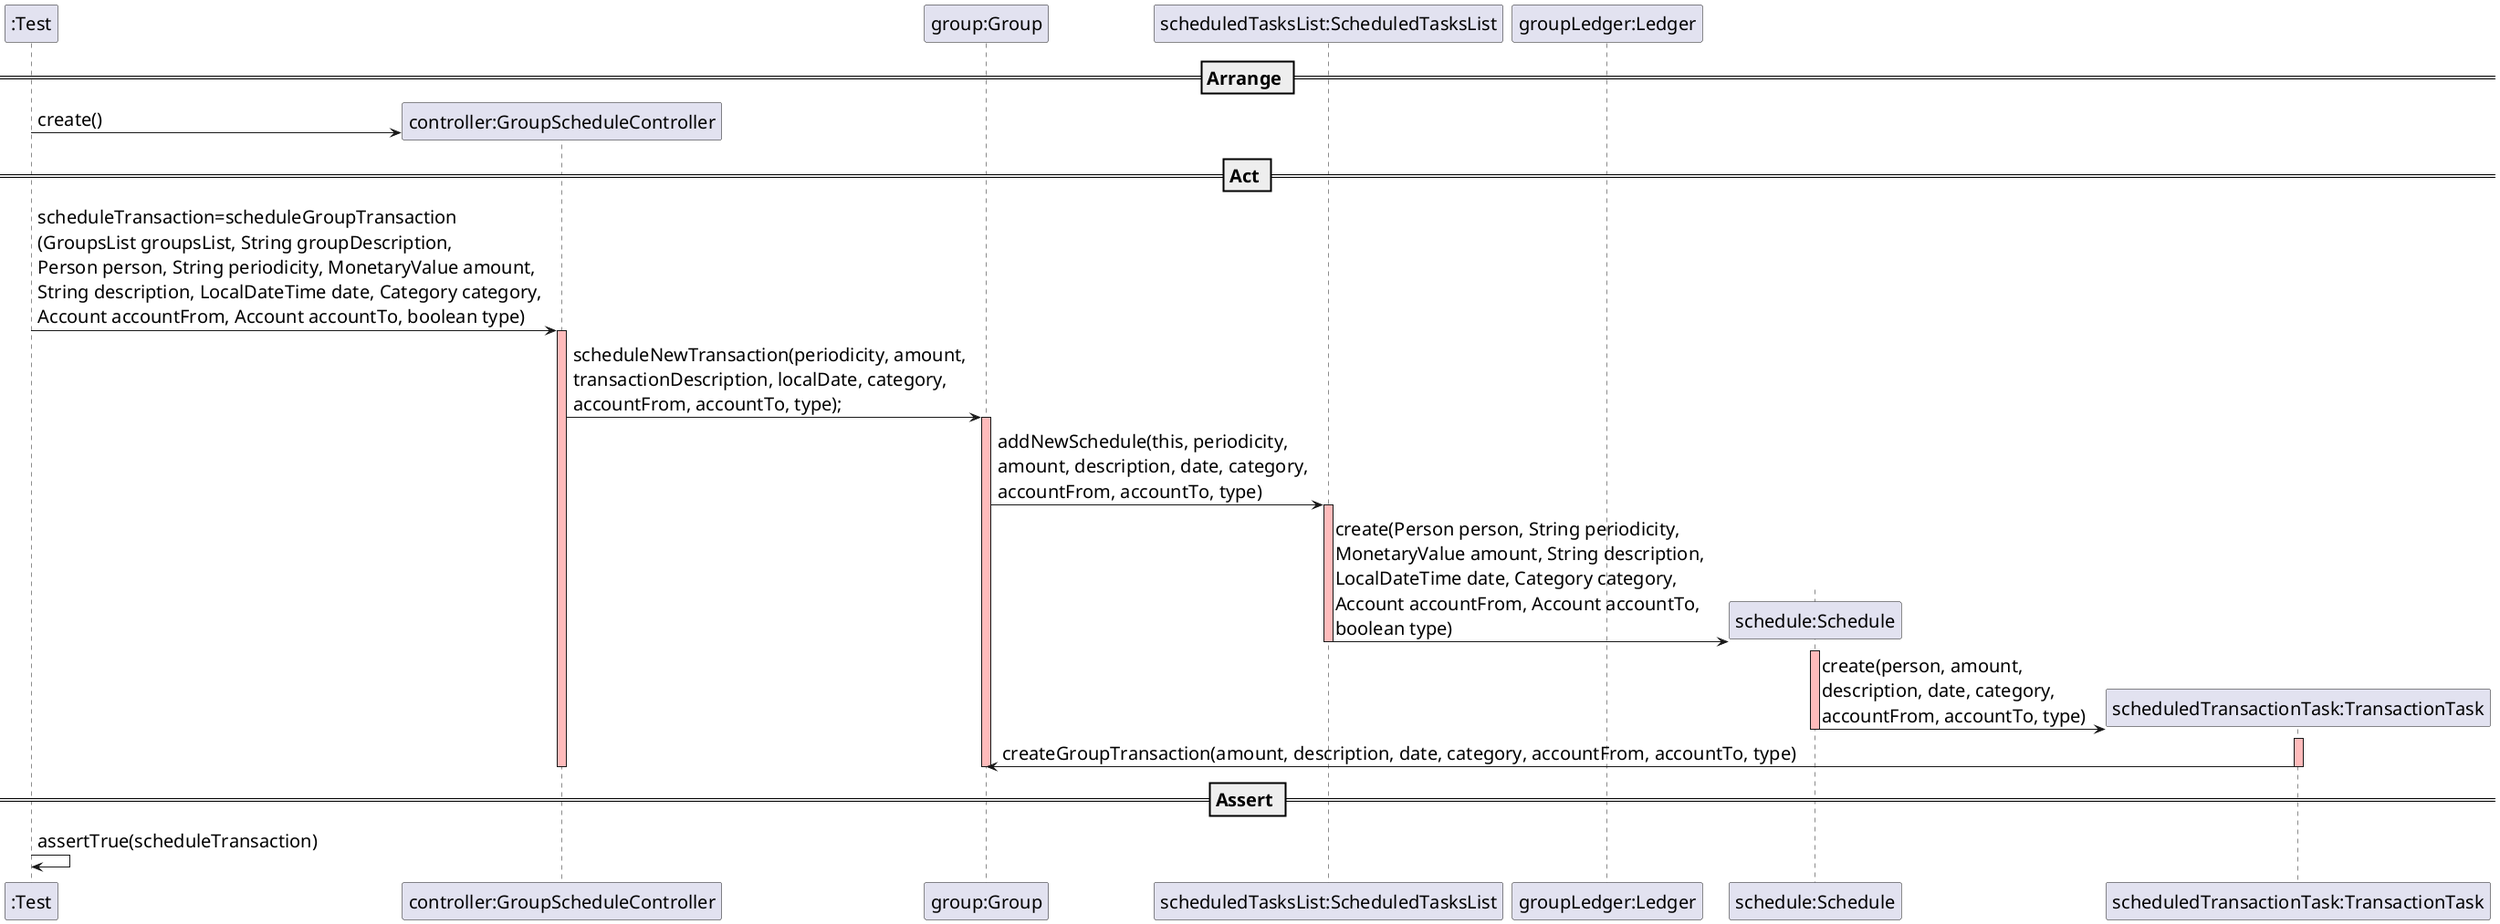 @startuml
skinparam DefaultFontSize 20
participant ":Test"

== Arrange ==

create "controller:GroupScheduleController"
":Test" -> "controller:GroupScheduleController" : create()

participant "group:Group"
participant "scheduledTasksList:ScheduledTasksList"
participant "groupLedger:Ledger"

== Act ==

":Test" -> "controller:GroupScheduleController" : scheduleTransaction=scheduleGroupTransaction\n(GroupsList groupsList, String groupDescription, \nPerson person, String periodicity, MonetaryValue amount, \nString description, LocalDateTime date, Category category, \nAccount accountFrom, Account accountTo, boolean type)
activate "controller:GroupScheduleController" #FFBBBB
"controller:GroupScheduleController" -> "group:Group" : scheduleNewTransaction(periodicity, amount, \ntransactionDescription, localDate, category, \naccountFrom, accountTo, type);
activate "group:Group" #FFBBBB
"group:Group" -> "scheduledTasksList:ScheduledTasksList" : addNewSchedule(this, periodicity, \namount, description, date, category, \naccountFrom, accountTo, type)
activate "scheduledTasksList:ScheduledTasksList" #FFBBBB
create "schedule:Schedule"
"scheduledTasksList:ScheduledTasksList" -> "schedule:Schedule" : create(Person person, String periodicity, \nMonetaryValue amount, String description, \nLocalDateTime date, Category category, \nAccount accountFrom, Account accountTo, \nboolean type)
activate "schedule:Schedule" #FFBBBB
create "scheduledTransactionTask:TransactionTask"
deactivate "scheduledTasksList:ScheduledTasksList"
"schedule:Schedule" -> "scheduledTransactionTask:TransactionTask" : create(person, amount, \ndescription, date, category, \naccountFrom, accountTo, type)
deactivate "schedule:Schedule"
activate "scheduledTransactionTask:TransactionTask" #FFBBBB
"scheduledTransactionTask:TransactionTask" -> "group:Group" : createGroupTransaction(amount, description, date, category, accountFrom, accountTo, type)
deactivate "scheduledTransactionTask:TransactionTask"

deactivate "controller:GroupScheduleController"
deactivate "group:Group"

== Assert ==

":Test" -> ":Test" : assertTrue(scheduleTransaction)


@enduml